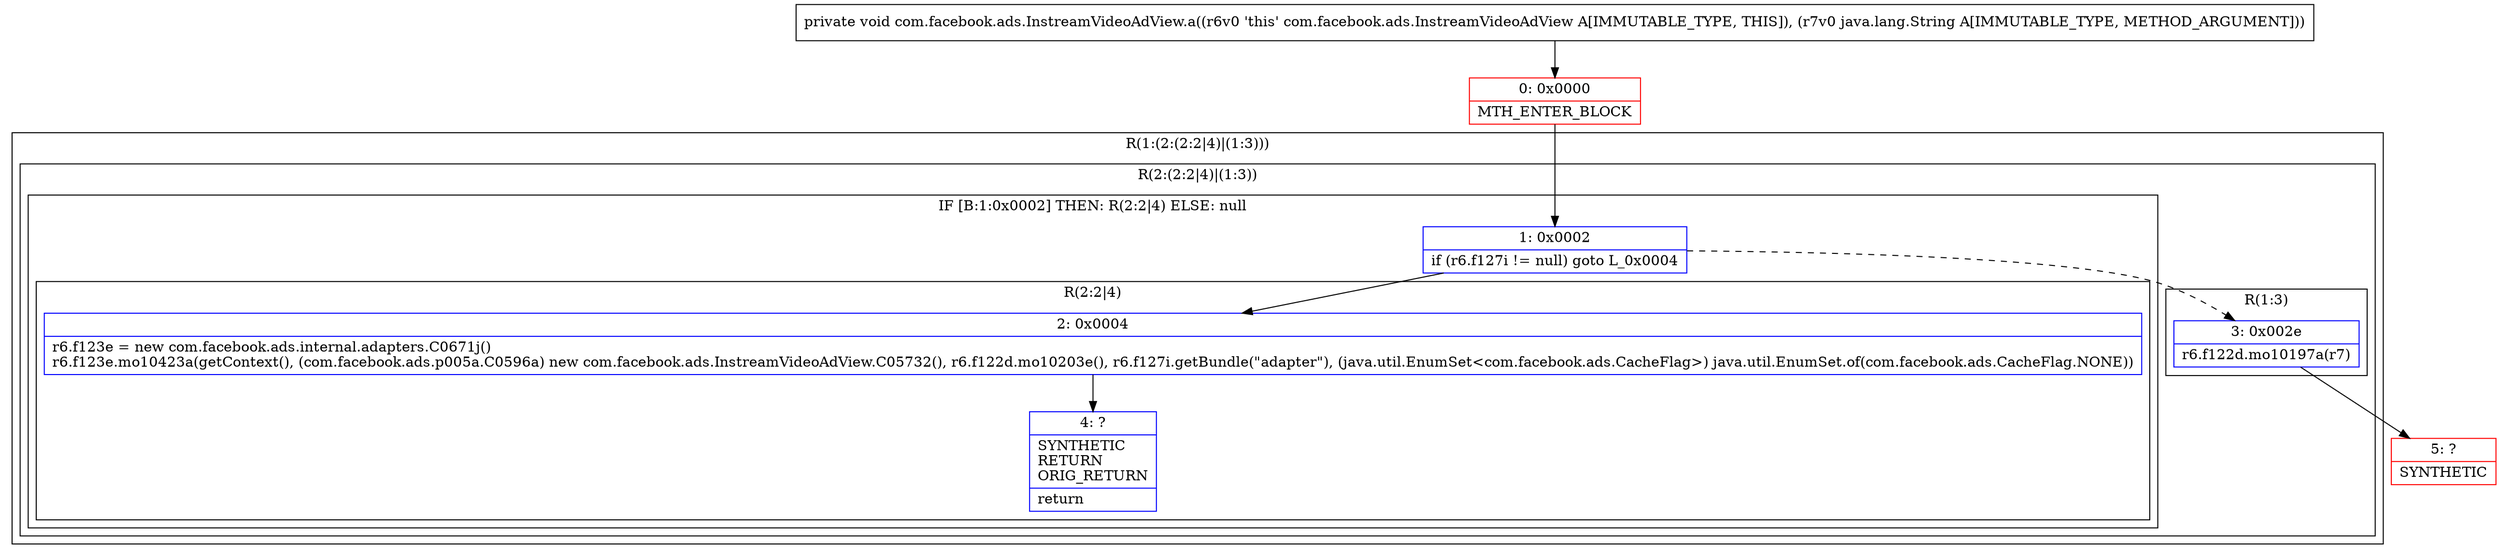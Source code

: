 digraph "CFG forcom.facebook.ads.InstreamVideoAdView.a(Ljava\/lang\/String;)V" {
subgraph cluster_Region_210170259 {
label = "R(1:(2:(2:2|4)|(1:3)))";
node [shape=record,color=blue];
subgraph cluster_Region_399369767 {
label = "R(2:(2:2|4)|(1:3))";
node [shape=record,color=blue];
subgraph cluster_IfRegion_307722787 {
label = "IF [B:1:0x0002] THEN: R(2:2|4) ELSE: null";
node [shape=record,color=blue];
Node_1 [shape=record,label="{1\:\ 0x0002|if (r6.f127i != null) goto L_0x0004\l}"];
subgraph cluster_Region_1175790095 {
label = "R(2:2|4)";
node [shape=record,color=blue];
Node_2 [shape=record,label="{2\:\ 0x0004|r6.f123e = new com.facebook.ads.internal.adapters.C0671j()\lr6.f123e.mo10423a(getContext(), (com.facebook.ads.p005a.C0596a) new com.facebook.ads.InstreamVideoAdView.C05732(), r6.f122d.mo10203e(), r6.f127i.getBundle(\"adapter\"), (java.util.EnumSet\<com.facebook.ads.CacheFlag\>) java.util.EnumSet.of(com.facebook.ads.CacheFlag.NONE))\l}"];
Node_4 [shape=record,label="{4\:\ ?|SYNTHETIC\lRETURN\lORIG_RETURN\l|return\l}"];
}
}
subgraph cluster_Region_2107922743 {
label = "R(1:3)";
node [shape=record,color=blue];
Node_3 [shape=record,label="{3\:\ 0x002e|r6.f122d.mo10197a(r7)\l}"];
}
}
}
Node_0 [shape=record,color=red,label="{0\:\ 0x0000|MTH_ENTER_BLOCK\l}"];
Node_5 [shape=record,color=red,label="{5\:\ ?|SYNTHETIC\l}"];
MethodNode[shape=record,label="{private void com.facebook.ads.InstreamVideoAdView.a((r6v0 'this' com.facebook.ads.InstreamVideoAdView A[IMMUTABLE_TYPE, THIS]), (r7v0 java.lang.String A[IMMUTABLE_TYPE, METHOD_ARGUMENT])) }"];
MethodNode -> Node_0;
Node_1 -> Node_2;
Node_1 -> Node_3[style=dashed];
Node_2 -> Node_4;
Node_3 -> Node_5;
Node_0 -> Node_1;
}

